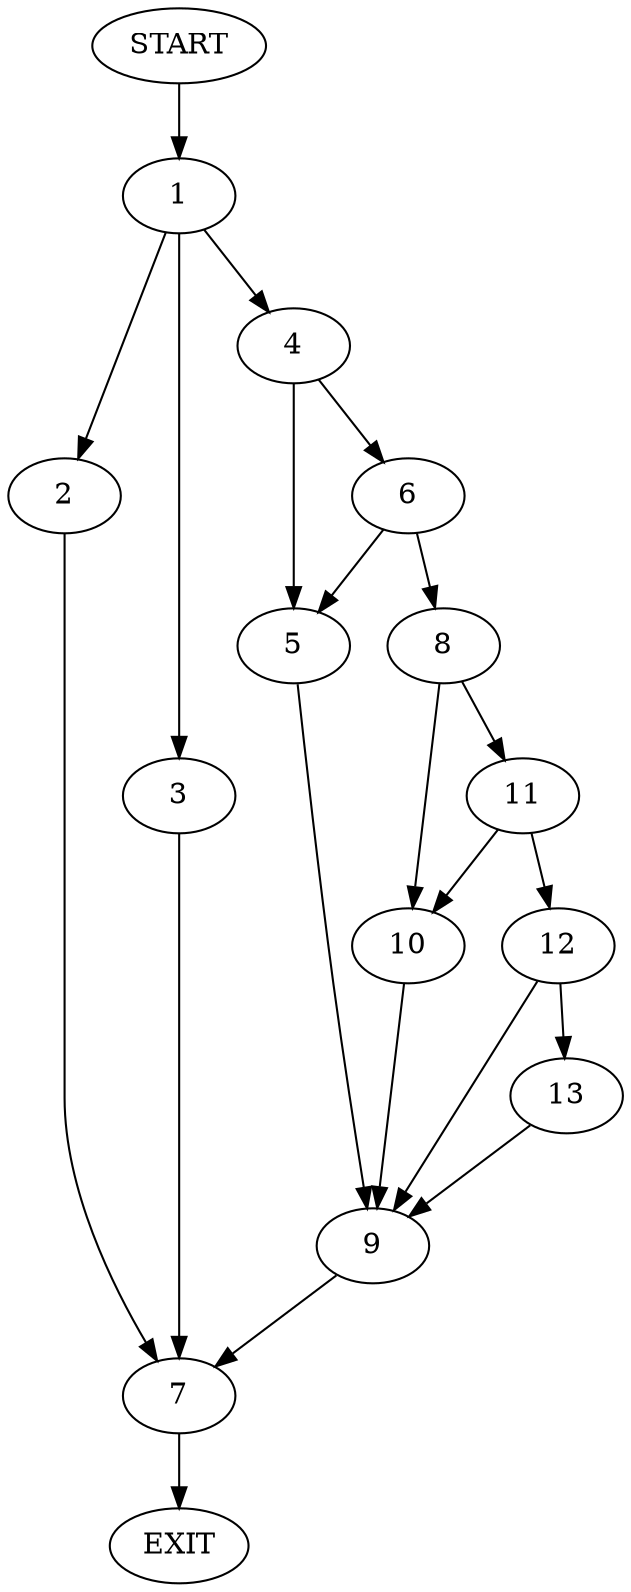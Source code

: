 digraph {
0 [label="START"];
1;
2;
3;
4;
5;
6;
7;
8;
9;
10;
11;
12;
13;
14 [label="EXIT"];
0 -> 1;
1 -> 2;
1 -> 3;
1 -> 4;
4 -> 5;
4 -> 6;
2 -> 7;
3 -> 7;
7 -> 14;
6 -> 5;
6 -> 8;
5 -> 9;
8 -> 10;
8 -> 11;
9 -> 7;
10 -> 9;
11 -> 12;
11 -> 10;
12 -> 13;
12 -> 9;
13 -> 9;
}